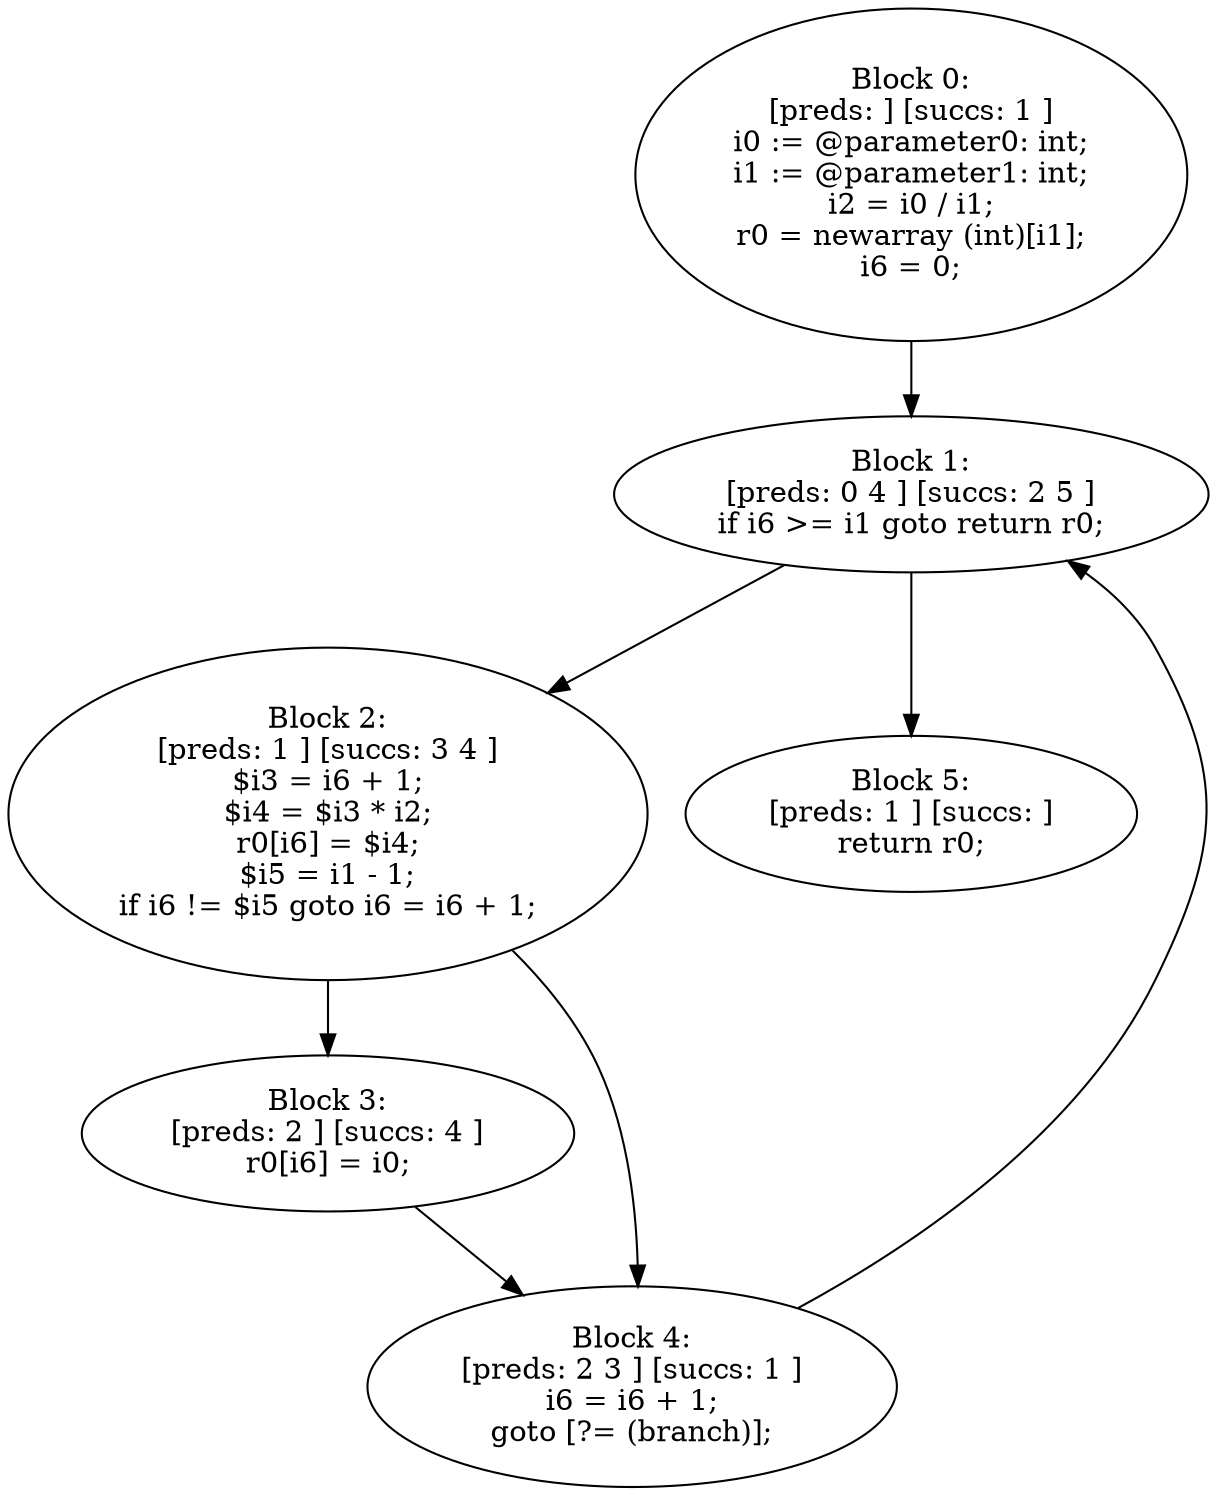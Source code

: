 digraph "unitGraph" {
    "Block 0:
[preds: ] [succs: 1 ]
i0 := @parameter0: int;
i1 := @parameter1: int;
i2 = i0 / i1;
r0 = newarray (int)[i1];
i6 = 0;
"
    "Block 1:
[preds: 0 4 ] [succs: 2 5 ]
if i6 >= i1 goto return r0;
"
    "Block 2:
[preds: 1 ] [succs: 3 4 ]
$i3 = i6 + 1;
$i4 = $i3 * i2;
r0[i6] = $i4;
$i5 = i1 - 1;
if i6 != $i5 goto i6 = i6 + 1;
"
    "Block 3:
[preds: 2 ] [succs: 4 ]
r0[i6] = i0;
"
    "Block 4:
[preds: 2 3 ] [succs: 1 ]
i6 = i6 + 1;
goto [?= (branch)];
"
    "Block 5:
[preds: 1 ] [succs: ]
return r0;
"
    "Block 0:
[preds: ] [succs: 1 ]
i0 := @parameter0: int;
i1 := @parameter1: int;
i2 = i0 / i1;
r0 = newarray (int)[i1];
i6 = 0;
"->"Block 1:
[preds: 0 4 ] [succs: 2 5 ]
if i6 >= i1 goto return r0;
";
    "Block 1:
[preds: 0 4 ] [succs: 2 5 ]
if i6 >= i1 goto return r0;
"->"Block 2:
[preds: 1 ] [succs: 3 4 ]
$i3 = i6 + 1;
$i4 = $i3 * i2;
r0[i6] = $i4;
$i5 = i1 - 1;
if i6 != $i5 goto i6 = i6 + 1;
";
    "Block 1:
[preds: 0 4 ] [succs: 2 5 ]
if i6 >= i1 goto return r0;
"->"Block 5:
[preds: 1 ] [succs: ]
return r0;
";
    "Block 2:
[preds: 1 ] [succs: 3 4 ]
$i3 = i6 + 1;
$i4 = $i3 * i2;
r0[i6] = $i4;
$i5 = i1 - 1;
if i6 != $i5 goto i6 = i6 + 1;
"->"Block 3:
[preds: 2 ] [succs: 4 ]
r0[i6] = i0;
";
    "Block 2:
[preds: 1 ] [succs: 3 4 ]
$i3 = i6 + 1;
$i4 = $i3 * i2;
r0[i6] = $i4;
$i5 = i1 - 1;
if i6 != $i5 goto i6 = i6 + 1;
"->"Block 4:
[preds: 2 3 ] [succs: 1 ]
i6 = i6 + 1;
goto [?= (branch)];
";
    "Block 3:
[preds: 2 ] [succs: 4 ]
r0[i6] = i0;
"->"Block 4:
[preds: 2 3 ] [succs: 1 ]
i6 = i6 + 1;
goto [?= (branch)];
";
    "Block 4:
[preds: 2 3 ] [succs: 1 ]
i6 = i6 + 1;
goto [?= (branch)];
"->"Block 1:
[preds: 0 4 ] [succs: 2 5 ]
if i6 >= i1 goto return r0;
";
}
